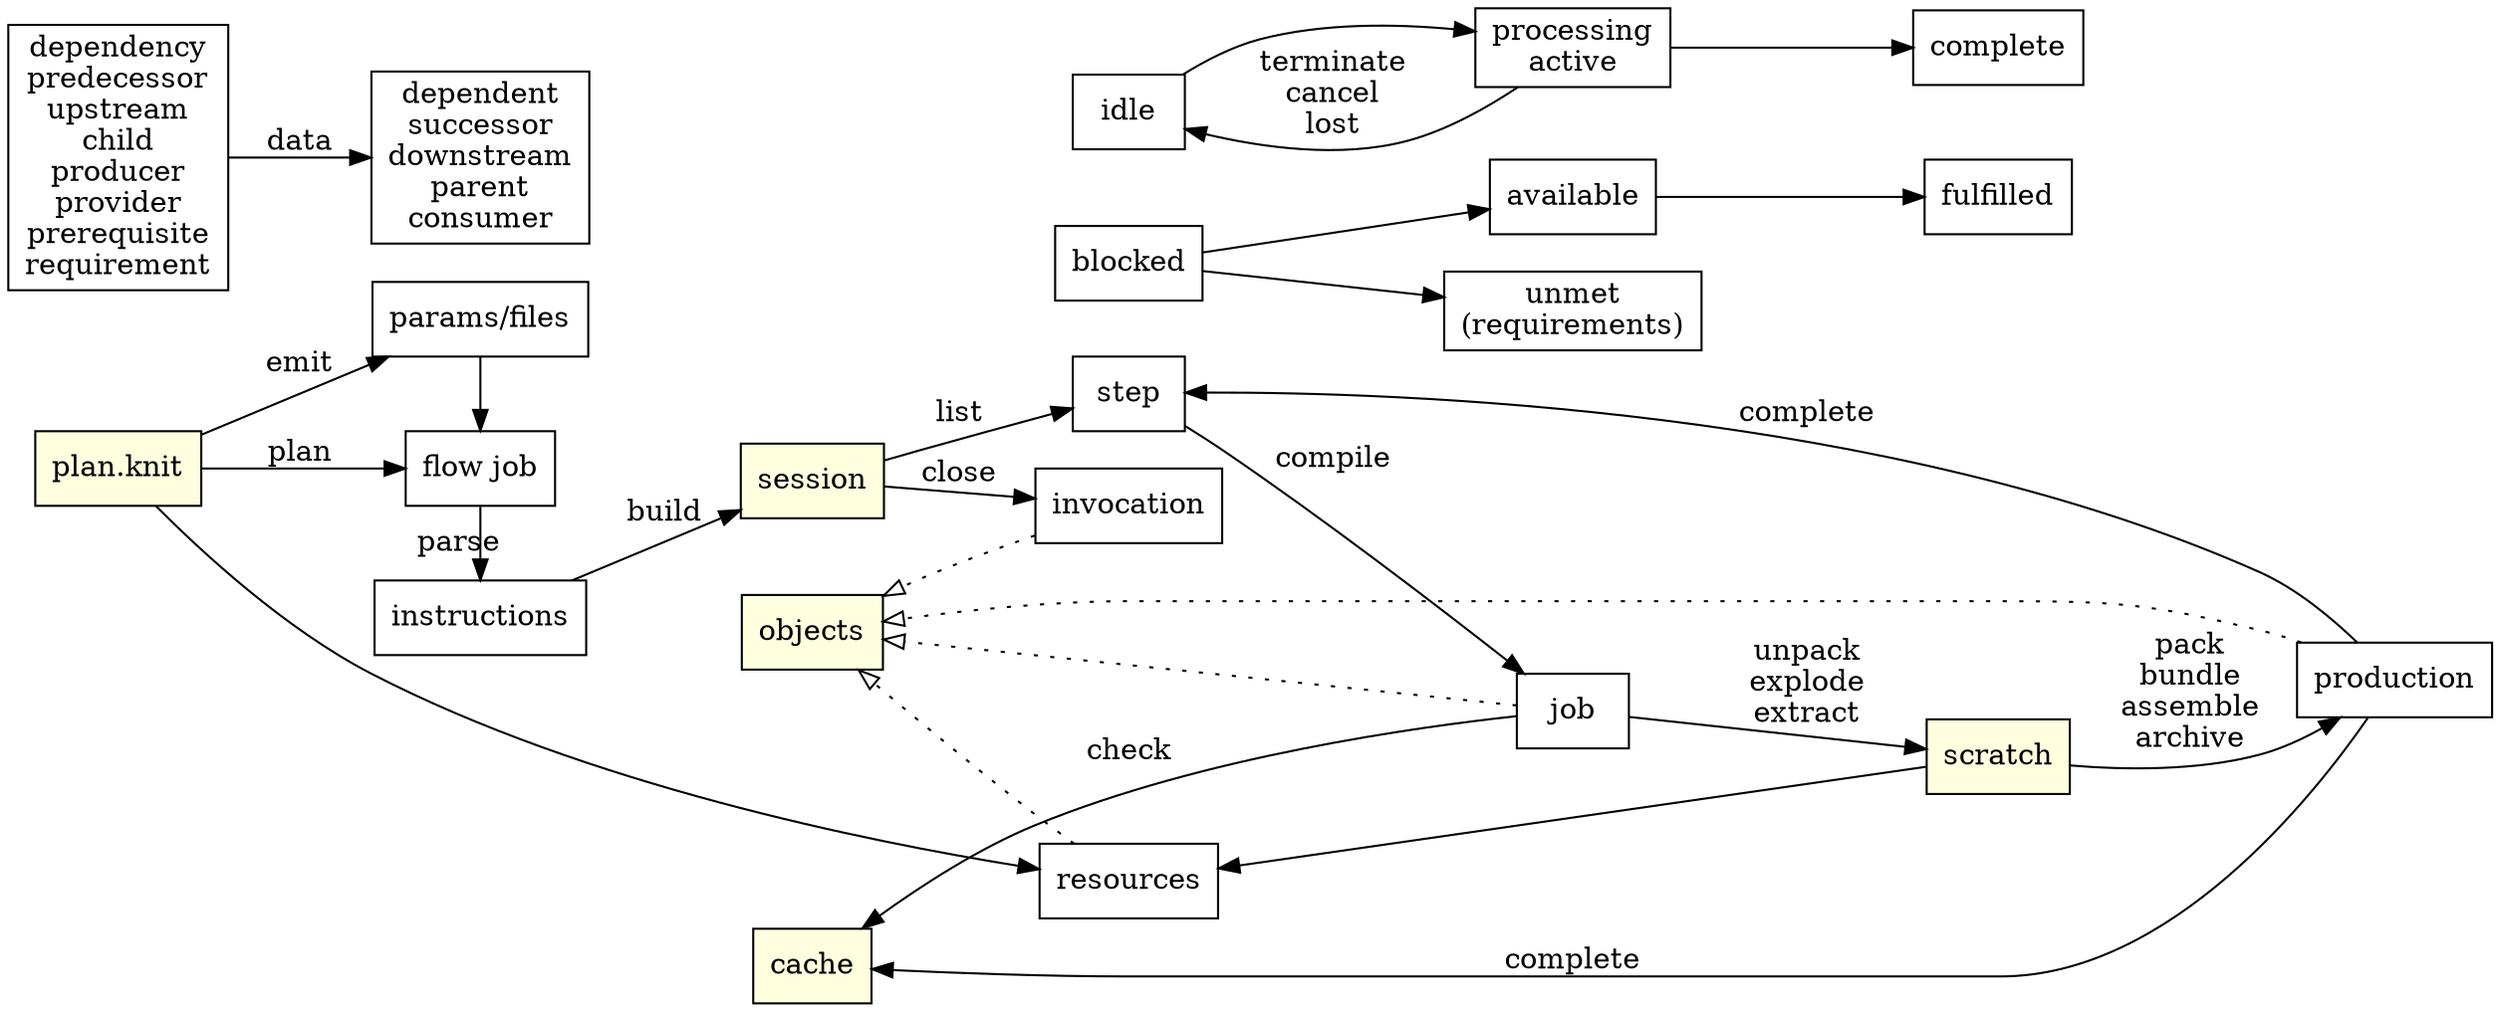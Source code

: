 digraph {
    rankdir=LR;
    node [shape=box];

    {
        node [style=filled,fillcolor=lightyellow];

        // session canonicalization to detect duplicate flows?
        "plan.knit";
        {
            rank=same;
            // .knit/sessions/xxxx
            session;
            // .knit/objects/xx/yyyy
            objects;
            // .knit/cache/xx/yyyy
            cache;
        }
        // .knit/scratch/xxxx
        scratch;
    }

    "plan.knit" -> "params/files" [label=emit];
    "plan.knit" -> "flow job" [label=plan];
    "params/files" -> "flow job";
    "flow job" -> instructions [label=parse];
    instructions -> session [label=build];
    "plan.knit" -> resources;
    step -> job [label=compile];
    job -> cache [label=check];
    production -> step [label=complete];
    session -> step [label=list];
    session -> invocation [label=close];

    { rank=same; "params/files"; "flow job"; instructions; }

    // dispatch
    job -> scratch [label="unpack\nexplode\nextract"];
    scratch -> production [label="pack\nbundle\nassemble\narchive"];
    production -> cache [label=complete];
    scratch -> resources;

    {
        edge [style=dotted,arrowhead=empty];
        { resources job production invocation } -> objects;
    }

    { rank=same; resources; step; }

    // step states
    blocked;
    available;
    blocked -> available;
    available -> fulfilled;
    blocked -> "unmet\n(requirements)";

    // job states
    processing [label="processing\nactive"];
    idle -> processing -> complete;
    processing -> idle [label="terminate\ncancel\nlost"];

    // dependencies
    dependency [label="dependency\npredecessor\nupstream\nchild\nproducer\nprovider\nprerequisite\nrequirement"];
    dependent [label="dependent\nsuccessor\ndownstream\nparent\nconsumer"];
    dependency -> dependent [label=data];

    { rank=same; idle; blocked; step; }
}
